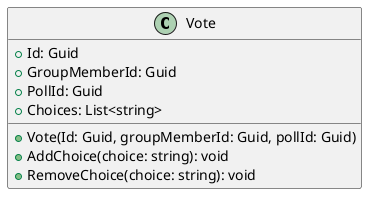 @startuml Vote 

class Vote {
    +Id: Guid
    +GroupMemberId: Guid
    +PollId: Guid
    +Choices: List<string>

    +Vote(Id: Guid, groupMemberId: Guid, pollId: Guid)
    +AddChoice(choice: string): void
    +RemoveChoice(choice: string): void
}